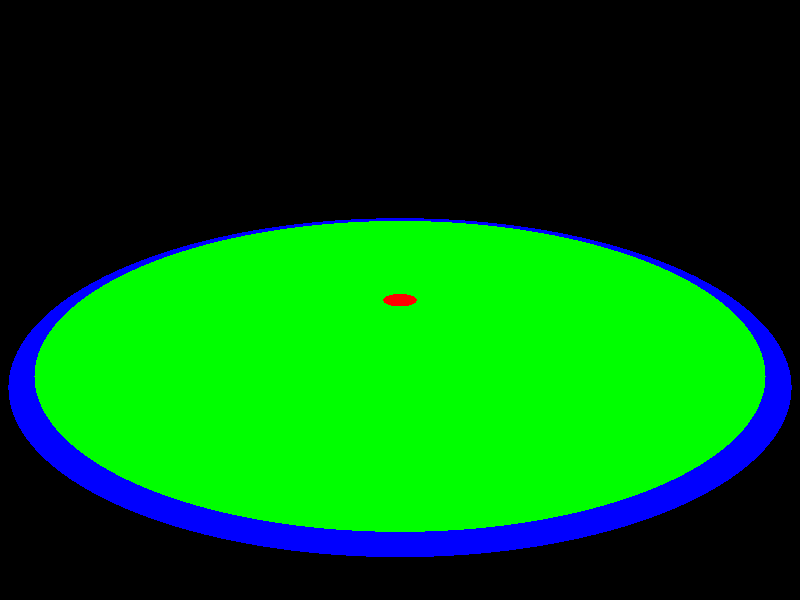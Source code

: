 //Scene Starter

light_source {
  <20,20,-20>
  color rgb<1,1,1>*1.5
}

camera {
  location <0,2,-5>
  look_at<0,0,0>
}       

#declare OuterRad=3;
#declare InnerRad=clock*3; 
#declare Width=OuterRad-InnerRad;

disc {
  0,y,OuterRad,InnerRad
  pigment {
    wood  
    #declare Wavelength=Width*2;
    frequency 1/Wavelength 
    phase -(InnerRad/Wavelength)+0.5
    color_map {
      [0 color rgb <0,0,1>]    //outside first - Should be blue
      [0.05 color rgb <0,0,1>]
      [0.05 color rgb <0,1,0>]
      [0.95 color rgb <0,1,0>]
      [0.95 color rgb <1,0,0>]
      [1 color rgb <1,0,0>]    //Inside should be red
    }
    rotate x*90
  }
}